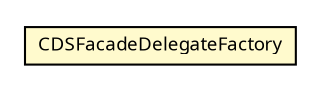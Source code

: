 #!/usr/local/bin/dot
#
# Class diagram 
# Generated by UMLGraph version R5_6 (http://www.umlgraph.org/)
#

digraph G {
	edge [fontname="Trebuchet MS",fontsize=10,labelfontname="Trebuchet MS",labelfontsize=10];
	node [fontname="Trebuchet MS",fontsize=10,shape=plaintext];
	nodesep=0.25;
	ranksep=0.5;
	// se.cambio.cds.model.facade.cds.delegate.CDSFacadeDelegateFactory
	c98497 [label=<<table title="se.cambio.cds.model.facade.cds.delegate.CDSFacadeDelegateFactory" border="0" cellborder="1" cellspacing="0" cellpadding="2" port="p" bgcolor="lemonChiffon" href="./CDSFacadeDelegateFactory.html">
		<tr><td><table border="0" cellspacing="0" cellpadding="1">
<tr><td align="center" balign="center"><font face="Trebuchet MS"> CDSFacadeDelegateFactory </font></td></tr>
		</table></td></tr>
		</table>>, URL="./CDSFacadeDelegateFactory.html", fontname="Trebuchet MS", fontcolor="black", fontsize=9.0];
}

